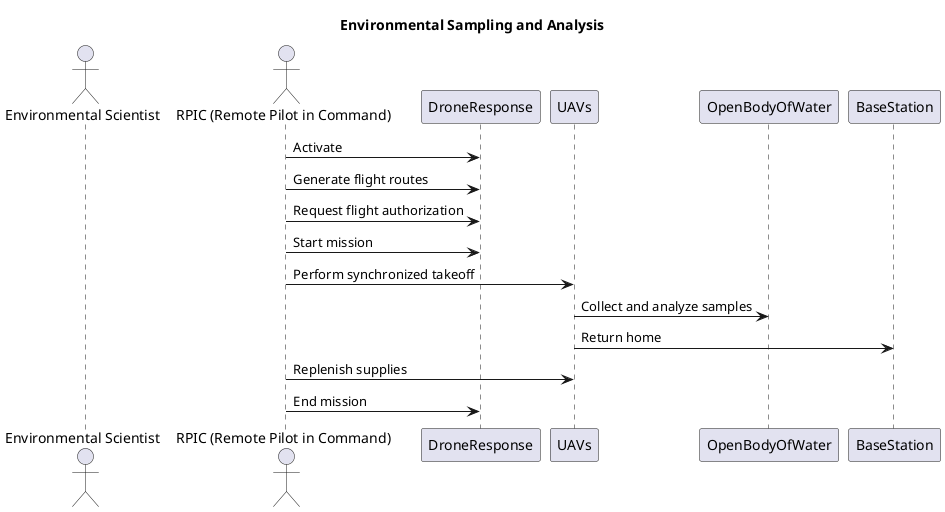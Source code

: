 @startuml
title "Environmental Sampling and Analysis"

actor "Environmental Scientist" as Scientist
actor "RPIC (Remote Pilot in Command)" as RPIC

RPIC -> DroneResponse: Activate
RPIC -> DroneResponse: Generate flight routes
RPIC -> DroneResponse: Request flight authorization
RPIC -> DroneResponse: Start mission
RPIC -> UAVs: Perform synchronized takeoff
UAVs -> OpenBodyOfWater: Collect and analyze samples
UAVs -> BaseStation: Return home
RPIC -> UAVs: Replenish supplies
RPIC -> DroneResponse: End mission

@enduml
